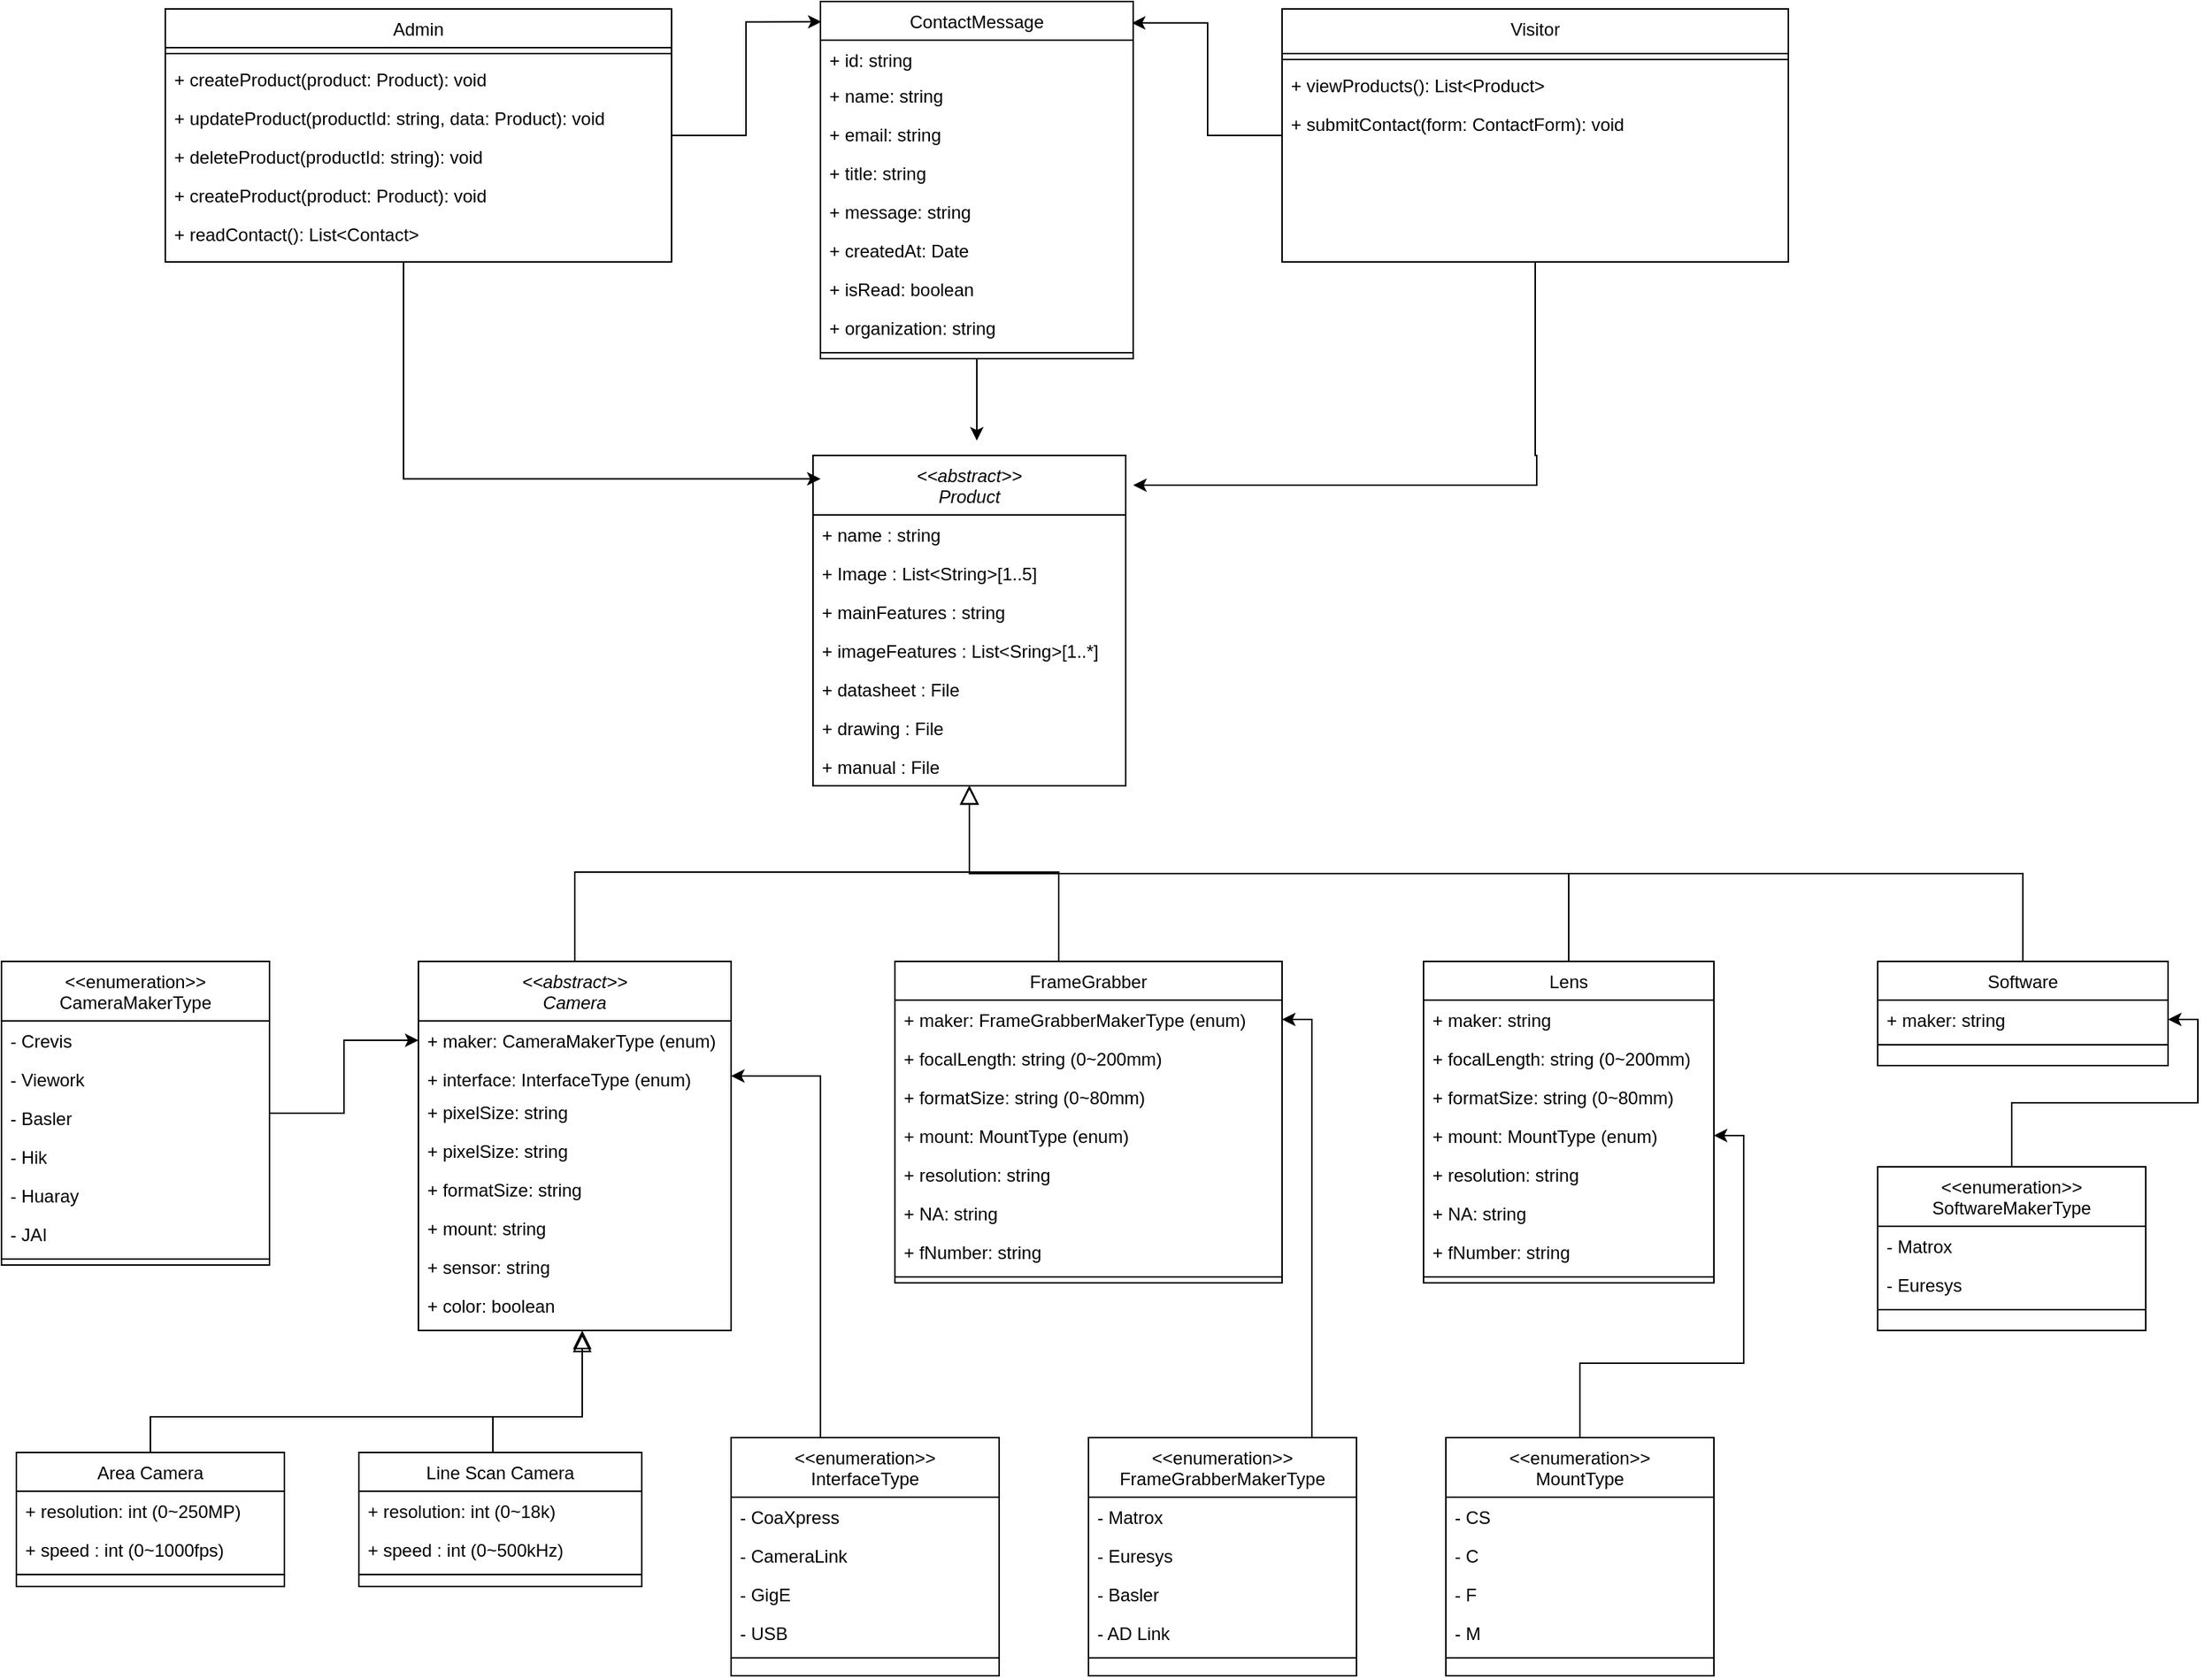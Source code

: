 <mxfile version="26.2.14">
  <diagram id="C5RBs43oDa-KdzZeNtuy" name="Page-1">
    <mxGraphModel dx="3204" dy="1277" grid="1" gridSize="10" guides="1" tooltips="1" connect="1" arrows="1" fold="1" page="1" pageScale="1" pageWidth="827" pageHeight="1169" math="0" shadow="0">
      <root>
        <mxCell id="WIyWlLk6GJQsqaUBKTNV-0" />
        <mxCell id="WIyWlLk6GJQsqaUBKTNV-1" parent="WIyWlLk6GJQsqaUBKTNV-0" />
        <mxCell id="BNeq4px3UG7PVX7FRzOn-12" value="&lt;&lt;abstract&gt;&gt;&#xa;Product" style="swimlane;fontStyle=2;align=center;verticalAlign=top;childLayout=stackLayout;horizontal=1;startSize=40;horizontalStack=0;resizeParent=1;resizeLast=0;collapsible=1;marginBottom=0;rounded=0;shadow=0;strokeWidth=1;" vertex="1" parent="WIyWlLk6GJQsqaUBKTNV-1">
          <mxGeometry x="-165" y="320" width="210" height="222" as="geometry">
            <mxRectangle x="230" y="140" width="160" height="26" as="alternateBounds" />
          </mxGeometry>
        </mxCell>
        <mxCell id="BNeq4px3UG7PVX7FRzOn-13" value="+ name : string" style="text;align=left;verticalAlign=top;spacingLeft=4;spacingRight=4;overflow=hidden;rotatable=0;points=[[0,0.5],[1,0.5]];portConstraint=eastwest;" vertex="1" parent="BNeq4px3UG7PVX7FRzOn-12">
          <mxGeometry y="40" width="210" height="26" as="geometry" />
        </mxCell>
        <mxCell id="BNeq4px3UG7PVX7FRzOn-14" value="+ Image : List&lt;String&gt;[1..5]" style="text;align=left;verticalAlign=top;spacingLeft=4;spacingRight=4;overflow=hidden;rotatable=0;points=[[0,0.5],[1,0.5]];portConstraint=eastwest;rounded=0;shadow=0;html=0;" vertex="1" parent="BNeq4px3UG7PVX7FRzOn-12">
          <mxGeometry y="66" width="210" height="26" as="geometry" />
        </mxCell>
        <mxCell id="BNeq4px3UG7PVX7FRzOn-15" value="+ mainFeatures : string" style="text;align=left;verticalAlign=top;spacingLeft=4;spacingRight=4;overflow=hidden;rotatable=0;points=[[0,0.5],[1,0.5]];portConstraint=eastwest;rounded=0;shadow=0;html=0;" vertex="1" parent="BNeq4px3UG7PVX7FRzOn-12">
          <mxGeometry y="92" width="210" height="26" as="geometry" />
        </mxCell>
        <mxCell id="BNeq4px3UG7PVX7FRzOn-16" value="+ imageFeatures : List&lt;Sring&gt;[1..*]" style="text;align=left;verticalAlign=top;spacingLeft=4;spacingRight=4;overflow=hidden;rotatable=0;points=[[0,0.5],[1,0.5]];portConstraint=eastwest;rounded=0;shadow=0;html=0;" vertex="1" parent="BNeq4px3UG7PVX7FRzOn-12">
          <mxGeometry y="118" width="210" height="26" as="geometry" />
        </mxCell>
        <mxCell id="BNeq4px3UG7PVX7FRzOn-17" value="+ datasheet : File" style="text;align=left;verticalAlign=top;spacingLeft=4;spacingRight=4;overflow=hidden;rotatable=0;points=[[0,0.5],[1,0.5]];portConstraint=eastwest;rounded=0;shadow=0;html=0;" vertex="1" parent="BNeq4px3UG7PVX7FRzOn-12">
          <mxGeometry y="144" width="210" height="26" as="geometry" />
        </mxCell>
        <mxCell id="BNeq4px3UG7PVX7FRzOn-18" value="+ drawing : File" style="text;align=left;verticalAlign=top;spacingLeft=4;spacingRight=4;overflow=hidden;rotatable=0;points=[[0,0.5],[1,0.5]];portConstraint=eastwest;rounded=0;shadow=0;html=0;" vertex="1" parent="BNeq4px3UG7PVX7FRzOn-12">
          <mxGeometry y="170" width="210" height="26" as="geometry" />
        </mxCell>
        <mxCell id="BNeq4px3UG7PVX7FRzOn-19" value="+ manual : File" style="text;align=left;verticalAlign=top;spacingLeft=4;spacingRight=4;overflow=hidden;rotatable=0;points=[[0,0.5],[1,0.5]];portConstraint=eastwest;rounded=0;shadow=0;html=0;" vertex="1" parent="BNeq4px3UG7PVX7FRzOn-12">
          <mxGeometry y="196" width="210" height="26" as="geometry" />
        </mxCell>
        <mxCell id="BNeq4px3UG7PVX7FRzOn-20" value="Lens" style="swimlane;fontStyle=0;align=center;verticalAlign=top;childLayout=stackLayout;horizontal=1;startSize=26;horizontalStack=0;resizeParent=1;resizeLast=0;collapsible=1;marginBottom=0;rounded=0;shadow=0;strokeWidth=1;" vertex="1" parent="WIyWlLk6GJQsqaUBKTNV-1">
          <mxGeometry x="245" y="660" width="195" height="216" as="geometry">
            <mxRectangle x="130" y="380" width="160" height="26" as="alternateBounds" />
          </mxGeometry>
        </mxCell>
        <mxCell id="BNeq4px3UG7PVX7FRzOn-21" value="+ maker: string  &#xa;" style="text;align=left;verticalAlign=top;spacingLeft=4;spacingRight=4;overflow=hidden;rotatable=0;points=[[0,0.5],[1,0.5]];portConstraint=eastwest;" vertex="1" parent="BNeq4px3UG7PVX7FRzOn-20">
          <mxGeometry y="26" width="195" height="26" as="geometry" />
        </mxCell>
        <mxCell id="BNeq4px3UG7PVX7FRzOn-22" value="+ focalLength: string (0~200mm)  &#xa;" style="text;align=left;verticalAlign=top;spacingLeft=4;spacingRight=4;overflow=hidden;rotatable=0;points=[[0,0.5],[1,0.5]];portConstraint=eastwest;" vertex="1" parent="BNeq4px3UG7PVX7FRzOn-20">
          <mxGeometry y="52" width="195" height="26" as="geometry" />
        </mxCell>
        <mxCell id="BNeq4px3UG7PVX7FRzOn-23" value="+ formatSize: string (0~80mm)  " style="text;align=left;verticalAlign=top;spacingLeft=4;spacingRight=4;overflow=hidden;rotatable=0;points=[[0,0.5],[1,0.5]];portConstraint=eastwest;rounded=0;shadow=0;html=0;" vertex="1" parent="BNeq4px3UG7PVX7FRzOn-20">
          <mxGeometry y="78" width="195" height="26" as="geometry" />
        </mxCell>
        <mxCell id="BNeq4px3UG7PVX7FRzOn-24" value="+ mount: MountType (enum)  " style="text;align=left;verticalAlign=top;spacingLeft=4;spacingRight=4;overflow=hidden;rotatable=0;points=[[0,0.5],[1,0.5]];portConstraint=eastwest;rounded=0;shadow=0;html=0;" vertex="1" parent="BNeq4px3UG7PVX7FRzOn-20">
          <mxGeometry y="104" width="195" height="26" as="geometry" />
        </mxCell>
        <mxCell id="BNeq4px3UG7PVX7FRzOn-25" value="+ resolution: string  " style="text;align=left;verticalAlign=top;spacingLeft=4;spacingRight=4;overflow=hidden;rotatable=0;points=[[0,0.5],[1,0.5]];portConstraint=eastwest;rounded=0;shadow=0;html=0;" vertex="1" parent="BNeq4px3UG7PVX7FRzOn-20">
          <mxGeometry y="130" width="195" height="26" as="geometry" />
        </mxCell>
        <mxCell id="BNeq4px3UG7PVX7FRzOn-26" value="+ NA: string  " style="text;align=left;verticalAlign=top;spacingLeft=4;spacingRight=4;overflow=hidden;rotatable=0;points=[[0,0.5],[1,0.5]];portConstraint=eastwest;rounded=0;shadow=0;html=0;" vertex="1" parent="BNeq4px3UG7PVX7FRzOn-20">
          <mxGeometry y="156" width="195" height="26" as="geometry" />
        </mxCell>
        <mxCell id="BNeq4px3UG7PVX7FRzOn-27" value="+ fNumber: string" style="text;align=left;verticalAlign=top;spacingLeft=4;spacingRight=4;overflow=hidden;rotatable=0;points=[[0,0.5],[1,0.5]];portConstraint=eastwest;rounded=0;shadow=0;html=0;" vertex="1" parent="BNeq4px3UG7PVX7FRzOn-20">
          <mxGeometry y="182" width="195" height="26" as="geometry" />
        </mxCell>
        <mxCell id="BNeq4px3UG7PVX7FRzOn-28" value="" style="line;html=1;strokeWidth=1;align=left;verticalAlign=middle;spacingTop=-1;spacingLeft=3;spacingRight=3;rotatable=0;labelPosition=right;points=[];portConstraint=eastwest;" vertex="1" parent="BNeq4px3UG7PVX7FRzOn-20">
          <mxGeometry y="208" width="195" height="8" as="geometry" />
        </mxCell>
        <mxCell id="BNeq4px3UG7PVX7FRzOn-29" value="" style="endArrow=block;endSize=10;endFill=0;shadow=0;strokeWidth=1;rounded=0;curved=0;edgeStyle=elbowEdgeStyle;elbow=vertical;" edge="1" parent="WIyWlLk6GJQsqaUBKTNV-1" source="BNeq4px3UG7PVX7FRzOn-20" target="BNeq4px3UG7PVX7FRzOn-12">
          <mxGeometry width="160" relative="1" as="geometry">
            <mxPoint x="70" y="463" as="sourcePoint" />
            <mxPoint x="70" y="463" as="targetPoint" />
          </mxGeometry>
        </mxCell>
        <mxCell id="BNeq4px3UG7PVX7FRzOn-30" style="edgeStyle=orthogonalEdgeStyle;rounded=0;orthogonalLoop=1;jettySize=auto;html=1;entryX=0.024;entryY=0.071;entryDx=0;entryDy=0;entryPerimeter=0;" edge="1" parent="WIyWlLk6GJQsqaUBKTNV-1" source="BNeq4px3UG7PVX7FRzOn-32" target="BNeq4px3UG7PVX7FRzOn-12">
          <mxGeometry relative="1" as="geometry">
            <mxPoint x="-250" y="360" as="targetPoint" />
            <Array as="points">
              <mxPoint x="-440" y="336" />
            </Array>
          </mxGeometry>
        </mxCell>
        <mxCell id="BNeq4px3UG7PVX7FRzOn-31" style="edgeStyle=orthogonalEdgeStyle;rounded=0;orthogonalLoop=1;jettySize=auto;html=1;entryX=0.003;entryY=0.057;entryDx=0;entryDy=0;entryPerimeter=0;" edge="1" parent="WIyWlLk6GJQsqaUBKTNV-1" source="BNeq4px3UG7PVX7FRzOn-32" target="BNeq4px3UG7PVX7FRzOn-110">
          <mxGeometry relative="1" as="geometry" />
        </mxCell>
        <mxCell id="BNeq4px3UG7PVX7FRzOn-32" value="Admin" style="swimlane;fontStyle=0;align=center;verticalAlign=top;childLayout=stackLayout;horizontal=1;startSize=26;horizontalStack=0;resizeParent=1;resizeLast=0;collapsible=1;marginBottom=0;rounded=0;shadow=0;strokeWidth=1;" vertex="1" parent="WIyWlLk6GJQsqaUBKTNV-1">
          <mxGeometry x="-600" y="20" width="340" height="170" as="geometry">
            <mxRectangle x="550" y="140" width="160" height="26" as="alternateBounds" />
          </mxGeometry>
        </mxCell>
        <mxCell id="BNeq4px3UG7PVX7FRzOn-33" value="" style="line;html=1;strokeWidth=1;align=left;verticalAlign=middle;spacingTop=-1;spacingLeft=3;spacingRight=3;rotatable=0;labelPosition=right;points=[];portConstraint=eastwest;" vertex="1" parent="BNeq4px3UG7PVX7FRzOn-32">
          <mxGeometry y="26" width="340" height="8" as="geometry" />
        </mxCell>
        <mxCell id="BNeq4px3UG7PVX7FRzOn-34" value="+ createProduct(product: Product): void  &#xa;" style="text;align=left;verticalAlign=top;spacingLeft=4;spacingRight=4;overflow=hidden;rotatable=0;points=[[0,0.5],[1,0.5]];portConstraint=eastwest;fontColor=default;" vertex="1" parent="BNeq4px3UG7PVX7FRzOn-32">
          <mxGeometry y="34" width="340" height="26" as="geometry" />
        </mxCell>
        <mxCell id="BNeq4px3UG7PVX7FRzOn-35" value="+ updateProduct(productId: string, data: Product): void " style="text;align=left;verticalAlign=top;spacingLeft=4;spacingRight=4;overflow=hidden;rotatable=0;points=[[0,0.5],[1,0.5]];portConstraint=eastwest;fontColor=default;" vertex="1" parent="BNeq4px3UG7PVX7FRzOn-32">
          <mxGeometry y="60" width="340" height="26" as="geometry" />
        </mxCell>
        <mxCell id="BNeq4px3UG7PVX7FRzOn-36" value="+ deleteProduct(productId: string): void" style="text;align=left;verticalAlign=top;spacingLeft=4;spacingRight=4;overflow=hidden;rotatable=0;points=[[0,0.5],[1,0.5]];portConstraint=eastwest;fontColor=default;" vertex="1" parent="BNeq4px3UG7PVX7FRzOn-32">
          <mxGeometry y="86" width="340" height="26" as="geometry" />
        </mxCell>
        <mxCell id="BNeq4px3UG7PVX7FRzOn-37" value="+ createProduct(product: Product): void  &#xa;" style="text;align=left;verticalAlign=top;spacingLeft=4;spacingRight=4;overflow=hidden;rotatable=0;points=[[0,0.5],[1,0.5]];portConstraint=eastwest;fontColor=default;" vertex="1" parent="BNeq4px3UG7PVX7FRzOn-32">
          <mxGeometry y="112" width="340" height="26" as="geometry" />
        </mxCell>
        <mxCell id="BNeq4px3UG7PVX7FRzOn-38" value="+ readContact(): List&lt;Contact&gt;" style="text;align=left;verticalAlign=top;spacingLeft=4;spacingRight=4;overflow=hidden;rotatable=0;points=[[0,0.5],[1,0.5]];portConstraint=eastwest;" vertex="1" parent="BNeq4px3UG7PVX7FRzOn-32">
          <mxGeometry y="138" width="340" height="26" as="geometry" />
        </mxCell>
        <mxCell id="BNeq4px3UG7PVX7FRzOn-39" style="edgeStyle=orthogonalEdgeStyle;rounded=0;orthogonalLoop=1;jettySize=auto;html=1;entryX=0.996;entryY=0.06;entryDx=0;entryDy=0;entryPerimeter=0;" edge="1" parent="WIyWlLk6GJQsqaUBKTNV-1" source="BNeq4px3UG7PVX7FRzOn-41" target="BNeq4px3UG7PVX7FRzOn-110">
          <mxGeometry relative="1" as="geometry" />
        </mxCell>
        <mxCell id="BNeq4px3UG7PVX7FRzOn-40" style="edgeStyle=orthogonalEdgeStyle;rounded=0;orthogonalLoop=1;jettySize=auto;html=1;entryX=1.024;entryY=0.09;entryDx=0;entryDy=0;entryPerimeter=0;" edge="1" parent="WIyWlLk6GJQsqaUBKTNV-1" source="BNeq4px3UG7PVX7FRzOn-41" target="BNeq4px3UG7PVX7FRzOn-12">
          <mxGeometry relative="1" as="geometry">
            <mxPoint x="320" y="450" as="targetPoint" />
            <Array as="points">
              <mxPoint x="320" y="320" />
              <mxPoint x="321" y="340" />
            </Array>
          </mxGeometry>
        </mxCell>
        <mxCell id="BNeq4px3UG7PVX7FRzOn-41" value="Visitor" style="swimlane;fontStyle=0;align=center;verticalAlign=top;childLayout=stackLayout;horizontal=1;startSize=30;horizontalStack=0;resizeParent=1;resizeLast=0;collapsible=1;marginBottom=0;rounded=0;shadow=0;strokeWidth=1;" vertex="1" parent="WIyWlLk6GJQsqaUBKTNV-1">
          <mxGeometry x="150" y="20" width="340" height="170" as="geometry">
            <mxRectangle x="550" y="140" width="160" height="26" as="alternateBounds" />
          </mxGeometry>
        </mxCell>
        <mxCell id="BNeq4px3UG7PVX7FRzOn-42" value="" style="line;html=1;strokeWidth=1;align=left;verticalAlign=middle;spacingTop=-1;spacingLeft=3;spacingRight=3;rotatable=0;labelPosition=right;points=[];portConstraint=eastwest;" vertex="1" parent="BNeq4px3UG7PVX7FRzOn-41">
          <mxGeometry y="30" width="340" height="8" as="geometry" />
        </mxCell>
        <mxCell id="BNeq4px3UG7PVX7FRzOn-43" value="+ viewProducts(): List&lt;Product&gt;" style="text;align=left;verticalAlign=top;spacingLeft=4;spacingRight=4;overflow=hidden;rotatable=0;points=[[0,0.5],[1,0.5]];portConstraint=eastwest;fontColor=default;" vertex="1" parent="BNeq4px3UG7PVX7FRzOn-41">
          <mxGeometry y="38" width="340" height="26" as="geometry" />
        </mxCell>
        <mxCell id="BNeq4px3UG7PVX7FRzOn-44" value="+ submitContact(form: ContactForm): void&#xa;" style="text;align=left;verticalAlign=top;spacingLeft=4;spacingRight=4;overflow=hidden;rotatable=0;points=[[0,0.5],[1,0.5]];portConstraint=eastwest;fontColor=default;" vertex="1" parent="BNeq4px3UG7PVX7FRzOn-41">
          <mxGeometry y="64" width="340" height="26" as="geometry" />
        </mxCell>
        <mxCell id="BNeq4px3UG7PVX7FRzOn-45" value="&lt;&lt;abstract&gt;&gt;&#xa;Camera" style="swimlane;fontStyle=2;align=center;verticalAlign=top;childLayout=stackLayout;horizontal=1;startSize=40;horizontalStack=0;resizeParent=1;resizeLast=0;collapsible=1;marginBottom=0;rounded=0;shadow=0;strokeWidth=1;" vertex="1" parent="WIyWlLk6GJQsqaUBKTNV-1">
          <mxGeometry x="-430" y="660" width="210" height="248" as="geometry">
            <mxRectangle x="230" y="140" width="160" height="26" as="alternateBounds" />
          </mxGeometry>
        </mxCell>
        <mxCell id="BNeq4px3UG7PVX7FRzOn-46" value="+ maker: CameraMakerType (enum)  &#xa;" style="text;align=left;verticalAlign=top;spacingLeft=4;spacingRight=4;overflow=hidden;rotatable=0;points=[[0,0.5],[1,0.5]];portConstraint=eastwest;" vertex="1" parent="BNeq4px3UG7PVX7FRzOn-45">
          <mxGeometry y="40" width="210" height="26" as="geometry" />
        </mxCell>
        <mxCell id="BNeq4px3UG7PVX7FRzOn-47" value="+ interface: InterfaceType (enum)&#xa;" style="text;align=left;verticalAlign=top;spacingLeft=4;spacingRight=4;overflow=hidden;rotatable=0;points=[[0,0.5],[1,0.5]];portConstraint=eastwest;" vertex="1" parent="BNeq4px3UG7PVX7FRzOn-45">
          <mxGeometry y="66" width="210" height="22" as="geometry" />
        </mxCell>
        <mxCell id="BNeq4px3UG7PVX7FRzOn-48" value="+ pixelSize: string  &#xa;" style="text;align=left;verticalAlign=top;spacingLeft=4;spacingRight=4;overflow=hidden;rotatable=0;points=[[0,0.5],[1,0.5]];portConstraint=eastwest;" vertex="1" parent="BNeq4px3UG7PVX7FRzOn-45">
          <mxGeometry y="88" width="210" height="26" as="geometry" />
        </mxCell>
        <mxCell id="BNeq4px3UG7PVX7FRzOn-49" value="+ pixelSize: string  &#xa;" style="text;align=left;verticalAlign=top;spacingLeft=4;spacingRight=4;overflow=hidden;rotatable=0;points=[[0,0.5],[1,0.5]];portConstraint=eastwest;" vertex="1" parent="BNeq4px3UG7PVX7FRzOn-45">
          <mxGeometry y="114" width="210" height="26" as="geometry" />
        </mxCell>
        <mxCell id="BNeq4px3UG7PVX7FRzOn-50" value="+ formatSize: string  &#xa;" style="text;align=left;verticalAlign=top;spacingLeft=4;spacingRight=4;overflow=hidden;rotatable=0;points=[[0,0.5],[1,0.5]];portConstraint=eastwest;rounded=0;shadow=0;html=0;" vertex="1" parent="BNeq4px3UG7PVX7FRzOn-45">
          <mxGeometry y="140" width="210" height="26" as="geometry" />
        </mxCell>
        <mxCell id="BNeq4px3UG7PVX7FRzOn-51" value="+ mount: string  &#xa;" style="text;align=left;verticalAlign=top;spacingLeft=4;spacingRight=4;overflow=hidden;rotatable=0;points=[[0,0.5],[1,0.5]];portConstraint=eastwest;rounded=0;shadow=0;html=0;" vertex="1" parent="BNeq4px3UG7PVX7FRzOn-45">
          <mxGeometry y="166" width="210" height="26" as="geometry" />
        </mxCell>
        <mxCell id="BNeq4px3UG7PVX7FRzOn-52" value="+ sensor: string  &#xa;" style="text;align=left;verticalAlign=top;spacingLeft=4;spacingRight=4;overflow=hidden;rotatable=0;points=[[0,0.5],[1,0.5]];portConstraint=eastwest;rounded=0;shadow=0;html=0;" vertex="1" parent="BNeq4px3UG7PVX7FRzOn-45">
          <mxGeometry y="192" width="210" height="26" as="geometry" />
        </mxCell>
        <mxCell id="BNeq4px3UG7PVX7FRzOn-53" value="+ color: boolean" style="text;align=left;verticalAlign=top;spacingLeft=4;spacingRight=4;overflow=hidden;rotatable=0;points=[[0,0.5],[1,0.5]];portConstraint=eastwest;rounded=0;shadow=0;html=0;" vertex="1" parent="BNeq4px3UG7PVX7FRzOn-45">
          <mxGeometry y="218" width="210" height="26" as="geometry" />
        </mxCell>
        <mxCell id="BNeq4px3UG7PVX7FRzOn-54" value="Line Scan Camera" style="swimlane;fontStyle=0;align=center;verticalAlign=top;childLayout=stackLayout;horizontal=1;startSize=26;horizontalStack=0;resizeParent=1;resizeLast=0;collapsible=1;marginBottom=0;rounded=0;shadow=0;strokeWidth=1;" vertex="1" parent="WIyWlLk6GJQsqaUBKTNV-1">
          <mxGeometry x="-470" y="990" width="190" height="90" as="geometry">
            <mxRectangle x="130" y="380" width="160" height="26" as="alternateBounds" />
          </mxGeometry>
        </mxCell>
        <mxCell id="BNeq4px3UG7PVX7FRzOn-55" value="+ resolution: int (0~18k)" style="text;align=left;verticalAlign=top;spacingLeft=4;spacingRight=4;overflow=hidden;rotatable=0;points=[[0,0.5],[1,0.5]];portConstraint=eastwest;" vertex="1" parent="BNeq4px3UG7PVX7FRzOn-54">
          <mxGeometry y="26" width="190" height="26" as="geometry" />
        </mxCell>
        <mxCell id="BNeq4px3UG7PVX7FRzOn-56" value="+ speed : int (0~500kHz)" style="text;align=left;verticalAlign=top;spacingLeft=4;spacingRight=4;overflow=hidden;rotatable=0;points=[[0,0.5],[1,0.5]];portConstraint=eastwest;rounded=0;shadow=0;html=0;" vertex="1" parent="BNeq4px3UG7PVX7FRzOn-54">
          <mxGeometry y="52" width="190" height="26" as="geometry" />
        </mxCell>
        <mxCell id="BNeq4px3UG7PVX7FRzOn-57" value="" style="line;html=1;strokeWidth=1;align=left;verticalAlign=middle;spacingTop=-1;spacingLeft=3;spacingRight=3;rotatable=0;labelPosition=right;points=[];portConstraint=eastwest;" vertex="1" parent="BNeq4px3UG7PVX7FRzOn-54">
          <mxGeometry y="78" width="190" height="8" as="geometry" />
        </mxCell>
        <mxCell id="BNeq4px3UG7PVX7FRzOn-58" value="Area Camera" style="swimlane;fontStyle=0;align=center;verticalAlign=top;childLayout=stackLayout;horizontal=1;startSize=26;horizontalStack=0;resizeParent=1;resizeLast=0;collapsible=1;marginBottom=0;rounded=0;shadow=0;strokeWidth=1;" vertex="1" parent="WIyWlLk6GJQsqaUBKTNV-1">
          <mxGeometry x="-700" y="990" width="180" height="90" as="geometry">
            <mxRectangle x="130" y="380" width="160" height="26" as="alternateBounds" />
          </mxGeometry>
        </mxCell>
        <mxCell id="BNeq4px3UG7PVX7FRzOn-59" value="+ resolution: int (0~250MP)" style="text;align=left;verticalAlign=top;spacingLeft=4;spacingRight=4;overflow=hidden;rotatable=0;points=[[0,0.5],[1,0.5]];portConstraint=eastwest;" vertex="1" parent="BNeq4px3UG7PVX7FRzOn-58">
          <mxGeometry y="26" width="180" height="26" as="geometry" />
        </mxCell>
        <mxCell id="BNeq4px3UG7PVX7FRzOn-60" value="+ speed : int (0~1000fps)" style="text;align=left;verticalAlign=top;spacingLeft=4;spacingRight=4;overflow=hidden;rotatable=0;points=[[0,0.5],[1,0.5]];portConstraint=eastwest;rounded=0;shadow=0;html=0;" vertex="1" parent="BNeq4px3UG7PVX7FRzOn-58">
          <mxGeometry y="52" width="180" height="26" as="geometry" />
        </mxCell>
        <mxCell id="BNeq4px3UG7PVX7FRzOn-61" value="" style="line;html=1;strokeWidth=1;align=left;verticalAlign=middle;spacingTop=-1;spacingLeft=3;spacingRight=3;rotatable=0;labelPosition=right;points=[];portConstraint=eastwest;" vertex="1" parent="BNeq4px3UG7PVX7FRzOn-58">
          <mxGeometry y="78" width="180" height="8" as="geometry" />
        </mxCell>
        <mxCell id="BNeq4px3UG7PVX7FRzOn-62" style="edgeStyle=orthogonalEdgeStyle;rounded=0;orthogonalLoop=1;jettySize=auto;html=1;" edge="1" parent="WIyWlLk6GJQsqaUBKTNV-1" source="BNeq4px3UG7PVX7FRzOn-63" target="BNeq4px3UG7PVX7FRzOn-46">
          <mxGeometry relative="1" as="geometry" />
        </mxCell>
        <mxCell id="BNeq4px3UG7PVX7FRzOn-63" value="&lt;&lt;enumeration&gt;&gt;&#xa;CameraMakerType" style="swimlane;fontStyle=0;align=center;verticalAlign=top;childLayout=stackLayout;horizontal=1;startSize=40;horizontalStack=0;resizeParent=1;resizeLast=0;collapsible=1;marginBottom=0;rounded=0;shadow=0;strokeWidth=1;" vertex="1" parent="WIyWlLk6GJQsqaUBKTNV-1">
          <mxGeometry x="-710" y="660" width="180" height="204" as="geometry">
            <mxRectangle x="130" y="380" width="160" height="26" as="alternateBounds" />
          </mxGeometry>
        </mxCell>
        <mxCell id="BNeq4px3UG7PVX7FRzOn-64" value="- Crevis" style="text;align=left;verticalAlign=top;spacingLeft=4;spacingRight=4;overflow=hidden;rotatable=0;points=[[0,0.5],[1,0.5]];portConstraint=eastwest;rounded=0;shadow=0;html=0;" vertex="1" parent="BNeq4px3UG7PVX7FRzOn-63">
          <mxGeometry y="40" width="180" height="26" as="geometry" />
        </mxCell>
        <mxCell id="BNeq4px3UG7PVX7FRzOn-65" value="- Viework" style="text;align=left;verticalAlign=top;spacingLeft=4;spacingRight=4;overflow=hidden;rotatable=0;points=[[0,0.5],[1,0.5]];portConstraint=eastwest;rounded=0;shadow=0;html=0;" vertex="1" parent="BNeq4px3UG7PVX7FRzOn-63">
          <mxGeometry y="66" width="180" height="26" as="geometry" />
        </mxCell>
        <mxCell id="BNeq4px3UG7PVX7FRzOn-66" value="- Basler" style="text;align=left;verticalAlign=top;spacingLeft=4;spacingRight=4;overflow=hidden;rotatable=0;points=[[0,0.5],[1,0.5]];portConstraint=eastwest;rounded=0;shadow=0;html=0;" vertex="1" parent="BNeq4px3UG7PVX7FRzOn-63">
          <mxGeometry y="92" width="180" height="26" as="geometry" />
        </mxCell>
        <mxCell id="BNeq4px3UG7PVX7FRzOn-67" value="- Hik" style="text;align=left;verticalAlign=top;spacingLeft=4;spacingRight=4;overflow=hidden;rotatable=0;points=[[0,0.5],[1,0.5]];portConstraint=eastwest;rounded=0;shadow=0;html=0;" vertex="1" parent="BNeq4px3UG7PVX7FRzOn-63">
          <mxGeometry y="118" width="180" height="26" as="geometry" />
        </mxCell>
        <mxCell id="BNeq4px3UG7PVX7FRzOn-68" value="- Huaray" style="text;align=left;verticalAlign=top;spacingLeft=4;spacingRight=4;overflow=hidden;rotatable=0;points=[[0,0.5],[1,0.5]];portConstraint=eastwest;rounded=0;shadow=0;html=0;" vertex="1" parent="BNeq4px3UG7PVX7FRzOn-63">
          <mxGeometry y="144" width="180" height="26" as="geometry" />
        </mxCell>
        <mxCell id="BNeq4px3UG7PVX7FRzOn-69" value="- JAI" style="text;align=left;verticalAlign=top;spacingLeft=4;spacingRight=4;overflow=hidden;rotatable=0;points=[[0,0.5],[1,0.5]];portConstraint=eastwest;rounded=0;shadow=0;html=0;" vertex="1" parent="BNeq4px3UG7PVX7FRzOn-63">
          <mxGeometry y="170" width="180" height="26" as="geometry" />
        </mxCell>
        <mxCell id="BNeq4px3UG7PVX7FRzOn-70" value="" style="line;html=1;strokeWidth=1;align=left;verticalAlign=middle;spacingTop=-1;spacingLeft=3;spacingRight=3;rotatable=0;labelPosition=right;points=[];portConstraint=eastwest;" vertex="1" parent="BNeq4px3UG7PVX7FRzOn-63">
          <mxGeometry y="196" width="180" height="8" as="geometry" />
        </mxCell>
        <mxCell id="BNeq4px3UG7PVX7FRzOn-71" style="edgeStyle=orthogonalEdgeStyle;rounded=0;orthogonalLoop=1;jettySize=auto;html=1;" edge="1" parent="WIyWlLk6GJQsqaUBKTNV-1" source="BNeq4px3UG7PVX7FRzOn-72" target="BNeq4px3UG7PVX7FRzOn-24">
          <mxGeometry relative="1" as="geometry">
            <Array as="points">
              <mxPoint x="350" y="930" />
              <mxPoint x="460" y="930" />
              <mxPoint x="460" y="777" />
            </Array>
          </mxGeometry>
        </mxCell>
        <mxCell id="BNeq4px3UG7PVX7FRzOn-72" value="&lt;&lt;enumeration&gt;&gt;&#xa;MountType" style="swimlane;fontStyle=0;align=center;verticalAlign=top;childLayout=stackLayout;horizontal=1;startSize=40;horizontalStack=0;resizeParent=1;resizeLast=0;collapsible=1;marginBottom=0;rounded=0;shadow=0;strokeWidth=1;" vertex="1" parent="WIyWlLk6GJQsqaUBKTNV-1">
          <mxGeometry x="260" y="980" width="180" height="160" as="geometry">
            <mxRectangle x="130" y="380" width="160" height="26" as="alternateBounds" />
          </mxGeometry>
        </mxCell>
        <mxCell id="BNeq4px3UG7PVX7FRzOn-73" value="- CS" style="text;align=left;verticalAlign=top;spacingLeft=4;spacingRight=4;overflow=hidden;rotatable=0;points=[[0,0.5],[1,0.5]];portConstraint=eastwest;rounded=0;shadow=0;html=0;" vertex="1" parent="BNeq4px3UG7PVX7FRzOn-72">
          <mxGeometry y="40" width="180" height="26" as="geometry" />
        </mxCell>
        <mxCell id="BNeq4px3UG7PVX7FRzOn-74" value="- C" style="text;align=left;verticalAlign=top;spacingLeft=4;spacingRight=4;overflow=hidden;rotatable=0;points=[[0,0.5],[1,0.5]];portConstraint=eastwest;rounded=0;shadow=0;html=0;" vertex="1" parent="BNeq4px3UG7PVX7FRzOn-72">
          <mxGeometry y="66" width="180" height="26" as="geometry" />
        </mxCell>
        <mxCell id="BNeq4px3UG7PVX7FRzOn-75" value="- F" style="text;align=left;verticalAlign=top;spacingLeft=4;spacingRight=4;overflow=hidden;rotatable=0;points=[[0,0.5],[1,0.5]];portConstraint=eastwest;rounded=0;shadow=0;html=0;" vertex="1" parent="BNeq4px3UG7PVX7FRzOn-72">
          <mxGeometry y="92" width="180" height="26" as="geometry" />
        </mxCell>
        <mxCell id="BNeq4px3UG7PVX7FRzOn-76" value="- M" style="text;align=left;verticalAlign=top;spacingLeft=4;spacingRight=4;overflow=hidden;rotatable=0;points=[[0,0.5],[1,0.5]];portConstraint=eastwest;rounded=0;shadow=0;html=0;" vertex="1" parent="BNeq4px3UG7PVX7FRzOn-72">
          <mxGeometry y="118" width="180" height="26" as="geometry" />
        </mxCell>
        <mxCell id="BNeq4px3UG7PVX7FRzOn-77" value="" style="line;html=1;strokeWidth=1;align=left;verticalAlign=middle;spacingTop=-1;spacingLeft=3;spacingRight=3;rotatable=0;labelPosition=right;points=[];portConstraint=eastwest;" vertex="1" parent="BNeq4px3UG7PVX7FRzOn-72">
          <mxGeometry y="144" width="180" height="8" as="geometry" />
        </mxCell>
        <mxCell id="BNeq4px3UG7PVX7FRzOn-78" style="edgeStyle=orthogonalEdgeStyle;rounded=0;orthogonalLoop=1;jettySize=auto;html=1;" edge="1" parent="WIyWlLk6GJQsqaUBKTNV-1" source="BNeq4px3UG7PVX7FRzOn-79" target="BNeq4px3UG7PVX7FRzOn-47">
          <mxGeometry relative="1" as="geometry">
            <Array as="points">
              <mxPoint x="-160" y="737" />
            </Array>
          </mxGeometry>
        </mxCell>
        <mxCell id="BNeq4px3UG7PVX7FRzOn-79" value="&lt;&lt;enumeration&gt;&gt;&#xa;InterfaceType" style="swimlane;fontStyle=0;align=center;verticalAlign=top;childLayout=stackLayout;horizontal=1;startSize=40;horizontalStack=0;resizeParent=1;resizeLast=0;collapsible=1;marginBottom=0;rounded=0;shadow=0;strokeWidth=1;" vertex="1" parent="WIyWlLk6GJQsqaUBKTNV-1">
          <mxGeometry x="-220" y="980" width="180" height="160" as="geometry">
            <mxRectangle x="130" y="380" width="160" height="26" as="alternateBounds" />
          </mxGeometry>
        </mxCell>
        <mxCell id="BNeq4px3UG7PVX7FRzOn-80" value="- CoaXpress" style="text;align=left;verticalAlign=top;spacingLeft=4;spacingRight=4;overflow=hidden;rotatable=0;points=[[0,0.5],[1,0.5]];portConstraint=eastwest;rounded=0;shadow=0;html=0;" vertex="1" parent="BNeq4px3UG7PVX7FRzOn-79">
          <mxGeometry y="40" width="180" height="26" as="geometry" />
        </mxCell>
        <mxCell id="BNeq4px3UG7PVX7FRzOn-81" value="- CameraLink" style="text;align=left;verticalAlign=top;spacingLeft=4;spacingRight=4;overflow=hidden;rotatable=0;points=[[0,0.5],[1,0.5]];portConstraint=eastwest;rounded=0;shadow=0;html=0;" vertex="1" parent="BNeq4px3UG7PVX7FRzOn-79">
          <mxGeometry y="66" width="180" height="26" as="geometry" />
        </mxCell>
        <mxCell id="BNeq4px3UG7PVX7FRzOn-82" value="- GigE" style="text;align=left;verticalAlign=top;spacingLeft=4;spacingRight=4;overflow=hidden;rotatable=0;points=[[0,0.5],[1,0.5]];portConstraint=eastwest;rounded=0;shadow=0;html=0;" vertex="1" parent="BNeq4px3UG7PVX7FRzOn-79">
          <mxGeometry y="92" width="180" height="26" as="geometry" />
        </mxCell>
        <mxCell id="BNeq4px3UG7PVX7FRzOn-83" value="- USB" style="text;align=left;verticalAlign=top;spacingLeft=4;spacingRight=4;overflow=hidden;rotatable=0;points=[[0,0.5],[1,0.5]];portConstraint=eastwest;rounded=0;shadow=0;html=0;" vertex="1" parent="BNeq4px3UG7PVX7FRzOn-79">
          <mxGeometry y="118" width="180" height="26" as="geometry" />
        </mxCell>
        <mxCell id="BNeq4px3UG7PVX7FRzOn-84" value="" style="line;html=1;strokeWidth=1;align=left;verticalAlign=middle;spacingTop=-1;spacingLeft=3;spacingRight=3;rotatable=0;labelPosition=right;points=[];portConstraint=eastwest;" vertex="1" parent="BNeq4px3UG7PVX7FRzOn-79">
          <mxGeometry y="144" width="180" height="8" as="geometry" />
        </mxCell>
        <mxCell id="BNeq4px3UG7PVX7FRzOn-85" style="edgeStyle=orthogonalEdgeStyle;rounded=0;orthogonalLoop=1;jettySize=auto;html=1;" edge="1" parent="WIyWlLk6GJQsqaUBKTNV-1" source="BNeq4px3UG7PVX7FRzOn-86" target="BNeq4px3UG7PVX7FRzOn-93">
          <mxGeometry relative="1" as="geometry">
            <Array as="points">
              <mxPoint x="170" y="699" />
            </Array>
          </mxGeometry>
        </mxCell>
        <mxCell id="BNeq4px3UG7PVX7FRzOn-86" value="&lt;&lt;enumeration&gt;&gt;&#xa;FrameGrabberMakerType" style="swimlane;fontStyle=0;align=center;verticalAlign=top;childLayout=stackLayout;horizontal=1;startSize=40;horizontalStack=0;resizeParent=1;resizeLast=0;collapsible=1;marginBottom=0;rounded=0;shadow=0;strokeWidth=1;" vertex="1" parent="WIyWlLk6GJQsqaUBKTNV-1">
          <mxGeometry x="20" y="980" width="180" height="160" as="geometry">
            <mxRectangle x="130" y="380" width="160" height="26" as="alternateBounds" />
          </mxGeometry>
        </mxCell>
        <mxCell id="BNeq4px3UG7PVX7FRzOn-87" value="- Matrox" style="text;align=left;verticalAlign=top;spacingLeft=4;spacingRight=4;overflow=hidden;rotatable=0;points=[[0,0.5],[1,0.5]];portConstraint=eastwest;rounded=0;shadow=0;html=0;" vertex="1" parent="BNeq4px3UG7PVX7FRzOn-86">
          <mxGeometry y="40" width="180" height="26" as="geometry" />
        </mxCell>
        <mxCell id="BNeq4px3UG7PVX7FRzOn-88" value="- Euresys" style="text;align=left;verticalAlign=top;spacingLeft=4;spacingRight=4;overflow=hidden;rotatable=0;points=[[0,0.5],[1,0.5]];portConstraint=eastwest;rounded=0;shadow=0;html=0;" vertex="1" parent="BNeq4px3UG7PVX7FRzOn-86">
          <mxGeometry y="66" width="180" height="26" as="geometry" />
        </mxCell>
        <mxCell id="BNeq4px3UG7PVX7FRzOn-89" value="- Basler" style="text;align=left;verticalAlign=top;spacingLeft=4;spacingRight=4;overflow=hidden;rotatable=0;points=[[0,0.5],[1,0.5]];portConstraint=eastwest;rounded=0;shadow=0;html=0;" vertex="1" parent="BNeq4px3UG7PVX7FRzOn-86">
          <mxGeometry y="92" width="180" height="26" as="geometry" />
        </mxCell>
        <mxCell id="BNeq4px3UG7PVX7FRzOn-90" value="- AD Link" style="text;align=left;verticalAlign=top;spacingLeft=4;spacingRight=4;overflow=hidden;rotatable=0;points=[[0,0.5],[1,0.5]];portConstraint=eastwest;rounded=0;shadow=0;html=0;" vertex="1" parent="BNeq4px3UG7PVX7FRzOn-86">
          <mxGeometry y="118" width="180" height="26" as="geometry" />
        </mxCell>
        <mxCell id="BNeq4px3UG7PVX7FRzOn-91" value="" style="line;html=1;strokeWidth=1;align=left;verticalAlign=middle;spacingTop=-1;spacingLeft=3;spacingRight=3;rotatable=0;labelPosition=right;points=[];portConstraint=eastwest;" vertex="1" parent="BNeq4px3UG7PVX7FRzOn-86">
          <mxGeometry y="144" width="180" height="8" as="geometry" />
        </mxCell>
        <mxCell id="BNeq4px3UG7PVX7FRzOn-92" value="FrameGrabber" style="swimlane;fontStyle=0;align=center;verticalAlign=top;childLayout=stackLayout;horizontal=1;startSize=26;horizontalStack=0;resizeParent=1;resizeLast=0;collapsible=1;marginBottom=0;rounded=0;shadow=0;strokeWidth=1;" vertex="1" parent="WIyWlLk6GJQsqaUBKTNV-1">
          <mxGeometry x="-110" y="660" width="260" height="216" as="geometry">
            <mxRectangle x="130" y="380" width="160" height="26" as="alternateBounds" />
          </mxGeometry>
        </mxCell>
        <mxCell id="BNeq4px3UG7PVX7FRzOn-93" value="+ maker: FrameGrabberMakerType (enum)  &#xa;" style="text;align=left;verticalAlign=top;spacingLeft=4;spacingRight=4;overflow=hidden;rotatable=0;points=[[0,0.5],[1,0.5]];portConstraint=eastwest;" vertex="1" parent="BNeq4px3UG7PVX7FRzOn-92">
          <mxGeometry y="26" width="260" height="26" as="geometry" />
        </mxCell>
        <mxCell id="BNeq4px3UG7PVX7FRzOn-94" value="+ focalLength: string (0~200mm)  &#xa;" style="text;align=left;verticalAlign=top;spacingLeft=4;spacingRight=4;overflow=hidden;rotatable=0;points=[[0,0.5],[1,0.5]];portConstraint=eastwest;" vertex="1" parent="BNeq4px3UG7PVX7FRzOn-92">
          <mxGeometry y="52" width="260" height="26" as="geometry" />
        </mxCell>
        <mxCell id="BNeq4px3UG7PVX7FRzOn-95" value="+ formatSize: string (0~80mm)  " style="text;align=left;verticalAlign=top;spacingLeft=4;spacingRight=4;overflow=hidden;rotatable=0;points=[[0,0.5],[1,0.5]];portConstraint=eastwest;rounded=0;shadow=0;html=0;" vertex="1" parent="BNeq4px3UG7PVX7FRzOn-92">
          <mxGeometry y="78" width="260" height="26" as="geometry" />
        </mxCell>
        <mxCell id="BNeq4px3UG7PVX7FRzOn-96" value="+ mount: MountType (enum)  " style="text;align=left;verticalAlign=top;spacingLeft=4;spacingRight=4;overflow=hidden;rotatable=0;points=[[0,0.5],[1,0.5]];portConstraint=eastwest;rounded=0;shadow=0;html=0;" vertex="1" parent="BNeq4px3UG7PVX7FRzOn-92">
          <mxGeometry y="104" width="260" height="26" as="geometry" />
        </mxCell>
        <mxCell id="BNeq4px3UG7PVX7FRzOn-97" value="+ resolution: string  " style="text;align=left;verticalAlign=top;spacingLeft=4;spacingRight=4;overflow=hidden;rotatable=0;points=[[0,0.5],[1,0.5]];portConstraint=eastwest;rounded=0;shadow=0;html=0;" vertex="1" parent="BNeq4px3UG7PVX7FRzOn-92">
          <mxGeometry y="130" width="260" height="26" as="geometry" />
        </mxCell>
        <mxCell id="BNeq4px3UG7PVX7FRzOn-98" value="+ NA: string  " style="text;align=left;verticalAlign=top;spacingLeft=4;spacingRight=4;overflow=hidden;rotatable=0;points=[[0,0.5],[1,0.5]];portConstraint=eastwest;rounded=0;shadow=0;html=0;" vertex="1" parent="BNeq4px3UG7PVX7FRzOn-92">
          <mxGeometry y="156" width="260" height="26" as="geometry" />
        </mxCell>
        <mxCell id="BNeq4px3UG7PVX7FRzOn-99" value="+ fNumber: string" style="text;align=left;verticalAlign=top;spacingLeft=4;spacingRight=4;overflow=hidden;rotatable=0;points=[[0,0.5],[1,0.5]];portConstraint=eastwest;rounded=0;shadow=0;html=0;" vertex="1" parent="BNeq4px3UG7PVX7FRzOn-92">
          <mxGeometry y="182" width="260" height="26" as="geometry" />
        </mxCell>
        <mxCell id="BNeq4px3UG7PVX7FRzOn-100" value="" style="line;html=1;strokeWidth=1;align=left;verticalAlign=middle;spacingTop=-1;spacingLeft=3;spacingRight=3;rotatable=0;labelPosition=right;points=[];portConstraint=eastwest;" vertex="1" parent="BNeq4px3UG7PVX7FRzOn-92">
          <mxGeometry y="208" width="260" height="8" as="geometry" />
        </mxCell>
        <mxCell id="BNeq4px3UG7PVX7FRzOn-101" value="Software" style="swimlane;fontStyle=0;align=center;verticalAlign=top;childLayout=stackLayout;horizontal=1;startSize=26;horizontalStack=0;resizeParent=1;resizeLast=0;collapsible=1;marginBottom=0;rounded=0;shadow=0;strokeWidth=1;" vertex="1" parent="WIyWlLk6GJQsqaUBKTNV-1">
          <mxGeometry x="550" y="660" width="195" height="70" as="geometry">
            <mxRectangle x="130" y="380" width="160" height="26" as="alternateBounds" />
          </mxGeometry>
        </mxCell>
        <mxCell id="BNeq4px3UG7PVX7FRzOn-102" value="+ maker: string  &#xa;" style="text;align=left;verticalAlign=top;spacingLeft=4;spacingRight=4;overflow=hidden;rotatable=0;points=[[0,0.5],[1,0.5]];portConstraint=eastwest;" vertex="1" parent="BNeq4px3UG7PVX7FRzOn-101">
          <mxGeometry y="26" width="195" height="26" as="geometry" />
        </mxCell>
        <mxCell id="BNeq4px3UG7PVX7FRzOn-103" value="" style="line;html=1;strokeWidth=1;align=left;verticalAlign=middle;spacingTop=-1;spacingLeft=3;spacingRight=3;rotatable=0;labelPosition=right;points=[];portConstraint=eastwest;" vertex="1" parent="BNeq4px3UG7PVX7FRzOn-101">
          <mxGeometry y="52" width="195" height="8" as="geometry" />
        </mxCell>
        <mxCell id="BNeq4px3UG7PVX7FRzOn-104" style="edgeStyle=orthogonalEdgeStyle;rounded=0;orthogonalLoop=1;jettySize=auto;html=1;entryX=1;entryY=0.5;entryDx=0;entryDy=0;" edge="1" parent="WIyWlLk6GJQsqaUBKTNV-1" source="BNeq4px3UG7PVX7FRzOn-105" target="BNeq4px3UG7PVX7FRzOn-102">
          <mxGeometry relative="1" as="geometry" />
        </mxCell>
        <mxCell id="BNeq4px3UG7PVX7FRzOn-105" value="&lt;&lt;enumeration&gt;&gt;&#xa;SoftwareMakerType" style="swimlane;fontStyle=0;align=center;verticalAlign=top;childLayout=stackLayout;horizontal=1;startSize=40;horizontalStack=0;resizeParent=1;resizeLast=0;collapsible=1;marginBottom=0;rounded=0;shadow=0;strokeWidth=1;" vertex="1" parent="WIyWlLk6GJQsqaUBKTNV-1">
          <mxGeometry x="550" y="798" width="180" height="110" as="geometry">
            <mxRectangle x="130" y="380" width="160" height="26" as="alternateBounds" />
          </mxGeometry>
        </mxCell>
        <mxCell id="BNeq4px3UG7PVX7FRzOn-106" value="- Matrox" style="text;align=left;verticalAlign=top;spacingLeft=4;spacingRight=4;overflow=hidden;rotatable=0;points=[[0,0.5],[1,0.5]];portConstraint=eastwest;rounded=0;shadow=0;html=0;" vertex="1" parent="BNeq4px3UG7PVX7FRzOn-105">
          <mxGeometry y="40" width="180" height="26" as="geometry" />
        </mxCell>
        <mxCell id="BNeq4px3UG7PVX7FRzOn-107" value="- Euresys" style="text;align=left;verticalAlign=top;spacingLeft=4;spacingRight=4;overflow=hidden;rotatable=0;points=[[0,0.5],[1,0.5]];portConstraint=eastwest;rounded=0;shadow=0;html=0;" vertex="1" parent="BNeq4px3UG7PVX7FRzOn-105">
          <mxGeometry y="66" width="180" height="26" as="geometry" />
        </mxCell>
        <mxCell id="BNeq4px3UG7PVX7FRzOn-108" value="" style="line;html=1;strokeWidth=1;align=left;verticalAlign=middle;spacingTop=-1;spacingLeft=3;spacingRight=3;rotatable=0;labelPosition=right;points=[];portConstraint=eastwest;" vertex="1" parent="BNeq4px3UG7PVX7FRzOn-105">
          <mxGeometry y="92" width="180" height="8" as="geometry" />
        </mxCell>
        <mxCell id="BNeq4px3UG7PVX7FRzOn-109" style="edgeStyle=orthogonalEdgeStyle;rounded=0;orthogonalLoop=1;jettySize=auto;html=1;" edge="1" parent="WIyWlLk6GJQsqaUBKTNV-1" source="BNeq4px3UG7PVX7FRzOn-110">
          <mxGeometry relative="1" as="geometry">
            <mxPoint x="-55" y="310" as="targetPoint" />
          </mxGeometry>
        </mxCell>
        <mxCell id="BNeq4px3UG7PVX7FRzOn-110" value="ContactMessage" style="swimlane;fontStyle=0;align=center;verticalAlign=top;childLayout=stackLayout;horizontal=1;startSize=26;horizontalStack=0;resizeParent=1;resizeLast=0;collapsible=1;marginBottom=0;rounded=0;shadow=0;strokeWidth=1;" vertex="1" parent="WIyWlLk6GJQsqaUBKTNV-1">
          <mxGeometry x="-160" y="15" width="210" height="240" as="geometry">
            <mxRectangle x="130" y="380" width="160" height="26" as="alternateBounds" />
          </mxGeometry>
        </mxCell>
        <mxCell id="BNeq4px3UG7PVX7FRzOn-111" value="+ id: string  " style="text;align=left;verticalAlign=top;spacingLeft=4;spacingRight=4;overflow=hidden;rotatable=0;points=[[0,0.5],[1,0.5]];portConstraint=eastwest;" vertex="1" parent="BNeq4px3UG7PVX7FRzOn-110">
          <mxGeometry y="26" width="210" height="24" as="geometry" />
        </mxCell>
        <mxCell id="BNeq4px3UG7PVX7FRzOn-112" value="+ name: string  &#xa;" style="text;align=left;verticalAlign=top;spacingLeft=4;spacingRight=4;overflow=hidden;rotatable=0;points=[[0,0.5],[1,0.5]];portConstraint=eastwest;" vertex="1" parent="BNeq4px3UG7PVX7FRzOn-110">
          <mxGeometry y="50" width="210" height="26" as="geometry" />
        </mxCell>
        <mxCell id="BNeq4px3UG7PVX7FRzOn-113" value="+ email: string  " style="text;align=left;verticalAlign=top;spacingLeft=4;spacingRight=4;overflow=hidden;rotatable=0;points=[[0,0.5],[1,0.5]];portConstraint=eastwest;rounded=0;shadow=0;html=0;" vertex="1" parent="BNeq4px3UG7PVX7FRzOn-110">
          <mxGeometry y="76" width="210" height="26" as="geometry" />
        </mxCell>
        <mxCell id="BNeq4px3UG7PVX7FRzOn-114" value="+ title: string" style="text;align=left;verticalAlign=top;spacingLeft=4;spacingRight=4;overflow=hidden;rotatable=0;points=[[0,0.5],[1,0.5]];portConstraint=eastwest;rounded=0;shadow=0;html=0;" vertex="1" parent="BNeq4px3UG7PVX7FRzOn-110">
          <mxGeometry y="102" width="210" height="26" as="geometry" />
        </mxCell>
        <mxCell id="BNeq4px3UG7PVX7FRzOn-115" value="+ message: string  " style="text;align=left;verticalAlign=top;spacingLeft=4;spacingRight=4;overflow=hidden;rotatable=0;points=[[0,0.5],[1,0.5]];portConstraint=eastwest;rounded=0;shadow=0;html=0;" vertex="1" parent="BNeq4px3UG7PVX7FRzOn-110">
          <mxGeometry y="128" width="210" height="26" as="geometry" />
        </mxCell>
        <mxCell id="BNeq4px3UG7PVX7FRzOn-116" value="+ createdAt: Date  " style="text;align=left;verticalAlign=top;spacingLeft=4;spacingRight=4;overflow=hidden;rotatable=0;points=[[0,0.5],[1,0.5]];portConstraint=eastwest;rounded=0;shadow=0;html=0;" vertex="1" parent="BNeq4px3UG7PVX7FRzOn-110">
          <mxGeometry y="154" width="210" height="26" as="geometry" />
        </mxCell>
        <mxCell id="BNeq4px3UG7PVX7FRzOn-117" value="+ isRead: boolean" style="text;align=left;verticalAlign=top;spacingLeft=4;spacingRight=4;overflow=hidden;rotatable=0;points=[[0,0.5],[1,0.5]];portConstraint=eastwest;rounded=0;shadow=0;html=0;" vertex="1" parent="BNeq4px3UG7PVX7FRzOn-110">
          <mxGeometry y="180" width="210" height="26" as="geometry" />
        </mxCell>
        <mxCell id="BNeq4px3UG7PVX7FRzOn-118" value="+ organization: string" style="text;align=left;verticalAlign=top;spacingLeft=4;spacingRight=4;overflow=hidden;rotatable=0;points=[[0,0.5],[1,0.5]];portConstraint=eastwest;rounded=0;shadow=0;html=0;" vertex="1" parent="BNeq4px3UG7PVX7FRzOn-110">
          <mxGeometry y="206" width="210" height="26" as="geometry" />
        </mxCell>
        <mxCell id="BNeq4px3UG7PVX7FRzOn-119" value="" style="line;html=1;strokeWidth=1;align=left;verticalAlign=middle;spacingTop=-1;spacingLeft=3;spacingRight=3;rotatable=0;labelPosition=right;points=[];portConstraint=eastwest;" vertex="1" parent="BNeq4px3UG7PVX7FRzOn-110">
          <mxGeometry y="232" width="210" height="8" as="geometry" />
        </mxCell>
        <mxCell id="BNeq4px3UG7PVX7FRzOn-120" value="" style="endArrow=block;endSize=10;endFill=0;shadow=0;strokeWidth=1;rounded=0;curved=0;edgeStyle=elbowEdgeStyle;elbow=vertical;" edge="1" parent="WIyWlLk6GJQsqaUBKTNV-1">
          <mxGeometry width="160" relative="1" as="geometry">
            <mxPoint y="660" as="sourcePoint" />
            <mxPoint x="-60" y="542" as="targetPoint" />
            <Array as="points">
              <mxPoint x="-150" y="600" />
            </Array>
          </mxGeometry>
        </mxCell>
        <mxCell id="BNeq4px3UG7PVX7FRzOn-121" value="" style="endArrow=block;endSize=10;endFill=0;shadow=0;strokeWidth=1;rounded=0;curved=0;edgeStyle=elbowEdgeStyle;elbow=vertical;exitX=0.5;exitY=0;exitDx=0;exitDy=0;" edge="1" parent="WIyWlLk6GJQsqaUBKTNV-1" source="BNeq4px3UG7PVX7FRzOn-45">
          <mxGeometry width="160" relative="1" as="geometry">
            <mxPoint y="660" as="sourcePoint" />
            <mxPoint x="-60" y="542" as="targetPoint" />
            <Array as="points">
              <mxPoint x="-150" y="600" />
            </Array>
          </mxGeometry>
        </mxCell>
        <mxCell id="BNeq4px3UG7PVX7FRzOn-122" value="" style="endArrow=block;endSize=10;endFill=0;shadow=0;strokeWidth=1;rounded=0;curved=0;edgeStyle=elbowEdgeStyle;elbow=vertical;exitX=0.5;exitY=0;exitDx=0;exitDy=0;" edge="1" parent="WIyWlLk6GJQsqaUBKTNV-1" source="BNeq4px3UG7PVX7FRzOn-101">
          <mxGeometry width="160" relative="1" as="geometry">
            <mxPoint x="343" y="660" as="sourcePoint" />
            <mxPoint x="-60" y="542" as="targetPoint" />
          </mxGeometry>
        </mxCell>
        <mxCell id="BNeq4px3UG7PVX7FRzOn-123" value="" style="endArrow=block;endSize=10;endFill=0;shadow=0;strokeWidth=1;rounded=0;curved=0;edgeStyle=elbowEdgeStyle;elbow=vertical;exitX=0.5;exitY=0;exitDx=0;exitDy=0;" edge="1" parent="WIyWlLk6GJQsqaUBKTNV-1" source="BNeq4px3UG7PVX7FRzOn-58">
          <mxGeometry width="160" relative="1" as="geometry">
            <mxPoint x="-590" y="1026" as="sourcePoint" />
            <mxPoint x="-320" y="910" as="targetPoint" />
            <Array as="points">
              <mxPoint x="-415" y="966" />
            </Array>
          </mxGeometry>
        </mxCell>
        <mxCell id="BNeq4px3UG7PVX7FRzOn-124" value="" style="endArrow=block;endSize=10;endFill=0;shadow=0;strokeWidth=1;rounded=0;curved=0;edgeStyle=elbowEdgeStyle;elbow=vertical;exitX=0.5;exitY=0;exitDx=0;exitDy=0;" edge="1" parent="WIyWlLk6GJQsqaUBKTNV-1">
          <mxGeometry width="160" relative="1" as="geometry">
            <mxPoint x="-380" y="990" as="sourcePoint" />
            <mxPoint x="-320" y="908" as="targetPoint" />
            <Array as="points">
              <mxPoint x="-185" y="966" />
            </Array>
          </mxGeometry>
        </mxCell>
      </root>
    </mxGraphModel>
  </diagram>
</mxfile>
